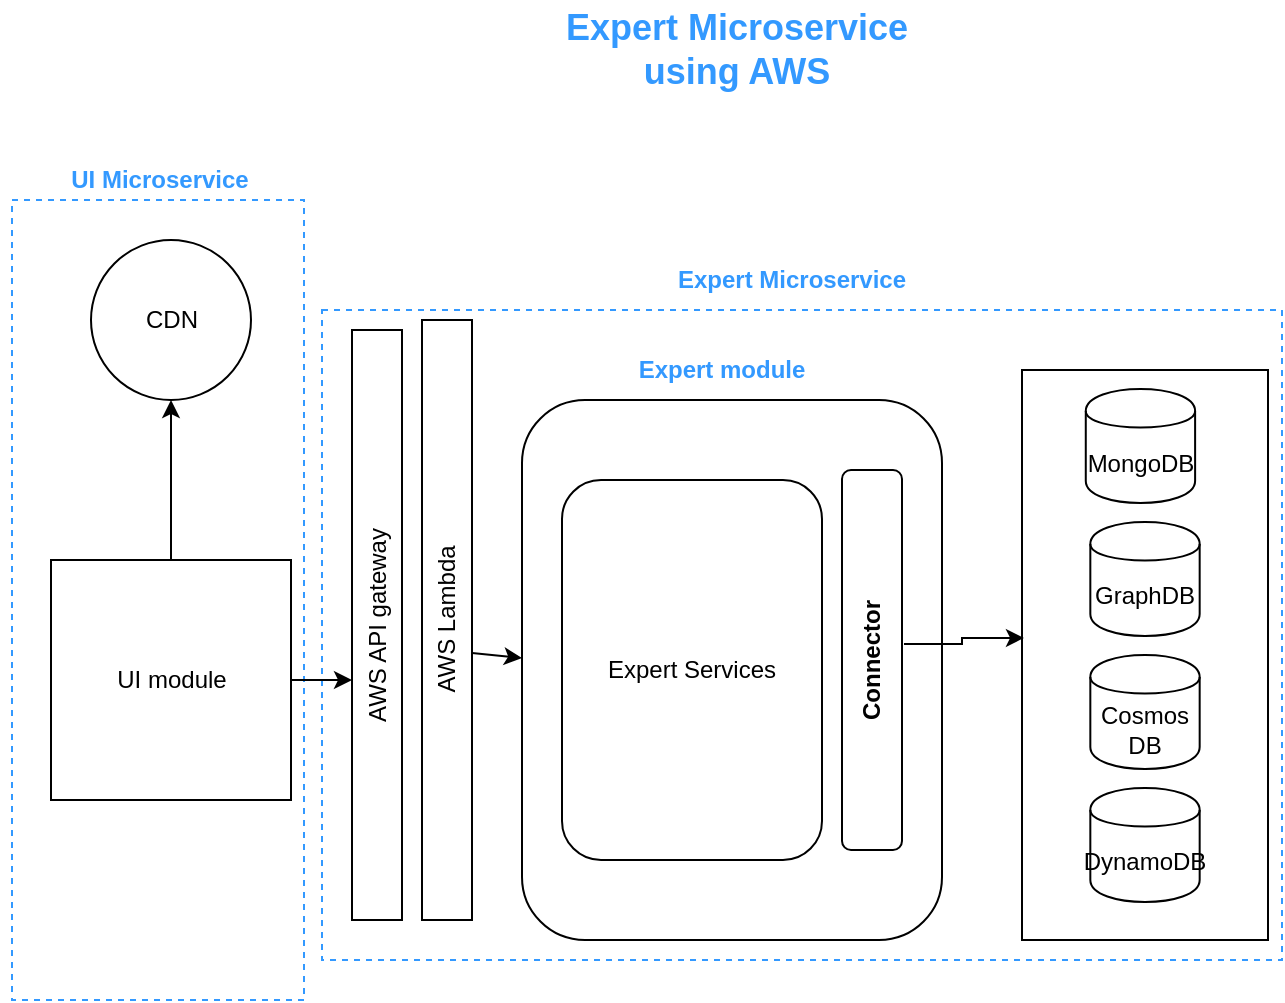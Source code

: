 <mxfile version="10.6.0" type="device"><diagram id="YkT_NcHm2XEbZmzmU30a" name="Page-1"><mxGraphModel dx="755" dy="1888" grid="1" gridSize="10" guides="1" tooltips="1" connect="1" arrows="1" fold="1" page="1" pageScale="1" pageWidth="850" pageHeight="1100" math="0" shadow="0"><root><mxCell id="0"/><mxCell id="1" parent="0"/><mxCell id="JVhDBjDb9MO4IrRF2Me1-19" value="UI module" style="whiteSpace=wrap;html=1;dashed=1;rounded=0;glass=0;fillColor=none;strokeColor=#3399FF;" vertex="1" parent="1"><mxGeometry x="35" y="-660" width="146" height="400" as="geometry"/></mxCell><mxCell id="JVhDBjDb9MO4IrRF2Me1-24" value="" style="whiteSpace=wrap;html=1;dashed=1;rounded=0;glass=0;fillColor=none;strokeColor=#3399FF;" vertex="1" parent="1"><mxGeometry x="190" y="-605" width="480" height="325" as="geometry"/></mxCell><mxCell id="JVhDBjDb9MO4IrRF2Me1-2" value="" style="rounded=1;whiteSpace=wrap;html=1;" vertex="1" parent="1"><mxGeometry x="290" y="-560" width="210" height="270" as="geometry"/></mxCell><mxCell id="JVhDBjDb9MO4IrRF2Me1-6" value="" style="edgeStyle=orthogonalEdgeStyle;rounded=0;orthogonalLoop=1;jettySize=auto;html=1;" edge="1" parent="1" source="JVhDBjDb9MO4IrRF2Me1-7"><mxGeometry relative="1" as="geometry"><mxPoint x="114.5" y="-560" as="targetPoint"/></mxGeometry></mxCell><mxCell id="JVhDBjDb9MO4IrRF2Me1-7" value="UI module" style="whiteSpace=wrap;html=1;aspect=fixed;direction=south;" vertex="1" parent="1"><mxGeometry x="54.5" y="-480" width="120" height="120" as="geometry"/></mxCell><mxCell id="JVhDBjDb9MO4IrRF2Me1-8" value="" style="endArrow=classic;html=1;" edge="1" parent="1"><mxGeometry width="50" height="50" relative="1" as="geometry"><mxPoint x="265" y="-433.5" as="sourcePoint"/><mxPoint x="290" y="-431" as="targetPoint"/></mxGeometry></mxCell><mxCell id="JVhDBjDb9MO4IrRF2Me1-10" value="CDN" style="ellipse;whiteSpace=wrap;html=1;aspect=fixed;" vertex="1" parent="1"><mxGeometry x="74.5" y="-640" width="80" height="80" as="geometry"/></mxCell><mxCell id="JVhDBjDb9MO4IrRF2Me1-11" value="" style="group" vertex="1" connectable="0" parent="1"><mxGeometry x="540" y="-575" width="123" height="285" as="geometry"/></mxCell><mxCell id="JVhDBjDb9MO4IrRF2Me1-12" value="" style="rounded=0;whiteSpace=wrap;html=1;" vertex="1" parent="JVhDBjDb9MO4IrRF2Me1-11"><mxGeometry width="123" height="285" as="geometry"/></mxCell><mxCell id="JVhDBjDb9MO4IrRF2Me1-13" value="MongoDB" style="shape=cylinder;whiteSpace=wrap;html=1;boundedLbl=1;backgroundOutline=1;" vertex="1" parent="JVhDBjDb9MO4IrRF2Me1-11"><mxGeometry x="31.889" y="9.5" width="54.667" height="57" as="geometry"/></mxCell><mxCell id="JVhDBjDb9MO4IrRF2Me1-14" value="GraphDB" style="shape=cylinder;whiteSpace=wrap;html=1;boundedLbl=1;backgroundOutline=1;" vertex="1" parent="JVhDBjDb9MO4IrRF2Me1-11"><mxGeometry x="34.167" y="76" width="54.667" height="57" as="geometry"/></mxCell><mxCell id="JVhDBjDb9MO4IrRF2Me1-15" value="Cosmos DB" style="shape=cylinder;whiteSpace=wrap;html=1;boundedLbl=1;backgroundOutline=1;" vertex="1" parent="JVhDBjDb9MO4IrRF2Me1-11"><mxGeometry x="34.167" y="142.5" width="54.667" height="57" as="geometry"/></mxCell><mxCell id="JVhDBjDb9MO4IrRF2Me1-16" value="DynamoDB" style="shape=cylinder;whiteSpace=wrap;html=1;boundedLbl=1;backgroundOutline=1;" vertex="1" parent="JVhDBjDb9MO4IrRF2Me1-11"><mxGeometry x="34.167" y="209" width="54.667" height="57" as="geometry"/></mxCell><mxCell id="JVhDBjDb9MO4IrRF2Me1-17" value="" style="edgeStyle=orthogonalEdgeStyle;rounded=0;orthogonalLoop=1;jettySize=auto;html=1;entryX=0.008;entryY=0.47;entryDx=0;entryDy=0;entryPerimeter=0;exitX=1.033;exitY=0.458;exitDx=0;exitDy=0;exitPerimeter=0;" edge="1" parent="1" source="JVhDBjDb9MO4IrRF2Me1-50" target="JVhDBjDb9MO4IrRF2Me1-12"><mxGeometry relative="1" as="geometry"><mxPoint x="500" y="-442.5" as="sourcePoint"/><mxPoint x="535" y="-442.5" as="targetPoint"/></mxGeometry></mxCell><mxCell id="JVhDBjDb9MO4IrRF2Me1-18" value="AWS Lambda" style="rounded=0;whiteSpace=wrap;html=1;verticalAlign=middle;labelPosition=center;verticalLabelPosition=middle;align=center;horizontal=0;" vertex="1" parent="1"><mxGeometry x="240" y="-600" width="25" height="300" as="geometry"/></mxCell><mxCell id="JVhDBjDb9MO4IrRF2Me1-21" value="&lt;font color=&quot;#3399ff&quot;&gt;&lt;b&gt;Expert Microservice&lt;/b&gt;&lt;/font&gt;" style="text;html=1;strokeColor=none;fillColor=none;align=center;verticalAlign=middle;whiteSpace=wrap;rounded=0;" vertex="1" parent="1"><mxGeometry x="345" y="-630" width="160" height="20" as="geometry"/></mxCell><mxCell id="JVhDBjDb9MO4IrRF2Me1-25" value="Expert Services" style="rounded=1;whiteSpace=wrap;html=1;" vertex="1" parent="1"><mxGeometry x="310" y="-520" width="130" height="190" as="geometry"/></mxCell><mxCell id="JVhDBjDb9MO4IrRF2Me1-50" value="Connector" style="rounded=1;whiteSpace=wrap;html=1;horizontal=0;fontStyle=1" vertex="1" parent="1"><mxGeometry x="450" y="-525" width="30" height="190" as="geometry"/></mxCell><mxCell id="JVhDBjDb9MO4IrRF2Me1-51" value="&lt;font color=&quot;#3399ff&quot;&gt;&lt;b&gt;Expert module&lt;/b&gt;&lt;/font&gt;" style="text;html=1;strokeColor=none;fillColor=none;align=center;verticalAlign=middle;whiteSpace=wrap;rounded=0;" vertex="1" parent="1"><mxGeometry x="310" y="-585" width="160" height="20" as="geometry"/></mxCell><mxCell id="JVhDBjDb9MO4IrRF2Me1-53" value="AWS API gateway" style="rounded=0;whiteSpace=wrap;html=1;verticalAlign=middle;labelPosition=center;verticalLabelPosition=middle;align=center;horizontal=0;" vertex="1" parent="1"><mxGeometry x="205" y="-595" width="25" height="295" as="geometry"/></mxCell><mxCell id="JVhDBjDb9MO4IrRF2Me1-54" value="&lt;font color=&quot;#3399ff&quot; style=&quot;font-size: 18px;&quot;&gt;&lt;b style=&quot;font-size: 18px;&quot;&gt;Expert Microservice using AWS&lt;/b&gt;&lt;/font&gt;" style="text;html=1;strokeColor=none;fillColor=none;align=center;verticalAlign=middle;whiteSpace=wrap;rounded=0;fontSize=18;" vertex="1" parent="1"><mxGeometry x="305" y="-760" width="185" height="50" as="geometry"/></mxCell><mxCell id="JVhDBjDb9MO4IrRF2Me1-5" value="" style="edgeStyle=orthogonalEdgeStyle;rounded=0;orthogonalLoop=1;jettySize=auto;html=1;" edge="1" parent="1" source="JVhDBjDb9MO4IrRF2Me1-7"><mxGeometry relative="1" as="geometry"><mxPoint x="205" y="-420" as="targetPoint"/></mxGeometry></mxCell><mxCell id="JVhDBjDb9MO4IrRF2Me1-22" value="&lt;font color=&quot;#3399ff&quot;&gt;&lt;b&gt;UI Microservice&lt;/b&gt;&lt;/font&gt;" style="text;html=1;strokeColor=none;fillColor=none;align=center;verticalAlign=middle;whiteSpace=wrap;rounded=0;" vertex="1" parent="1"><mxGeometry x="29" y="-680" width="160" height="20" as="geometry"/></mxCell></root></mxGraphModel></diagram></mxfile>